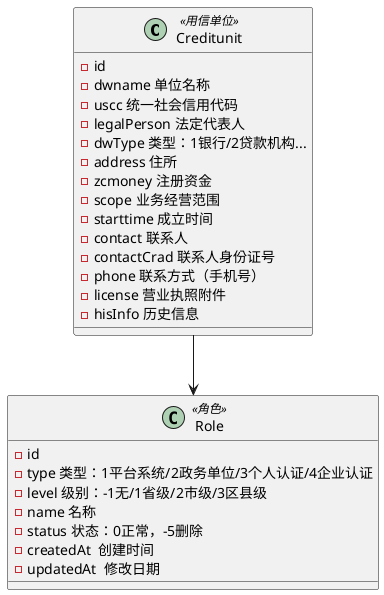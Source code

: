 @startuml

class Creditunit<<用信单位>> {
    - id
    - dwname 单位名称
    - uscc 统一社会信用代码
    - legalPerson 法定代表人
    - dwType 类型：1银行/2贷款机构...
    - address 住所
    - zcmoney 注册资金
    - scope 业务经营范围
    - starttime 成立时间
    - contact 联系人
    - contactCrad 联系人身份证号
    - phone 联系方式（手机号）
    - license 营业执照附件
    - hisInfo 历史信息
}


class Role<<角色>> {
    - id
    - type 类型：1平台系统/2政务单位/3个人认证/4企业认证
    - level 级别：-1无/1省级/2市级/3区县级
    - name 名称
    - status 状态：0正常，-5删除
    - createdAt  创建时间
    - updatedAt  修改日期
}



Creditunit --> Role



@enduml